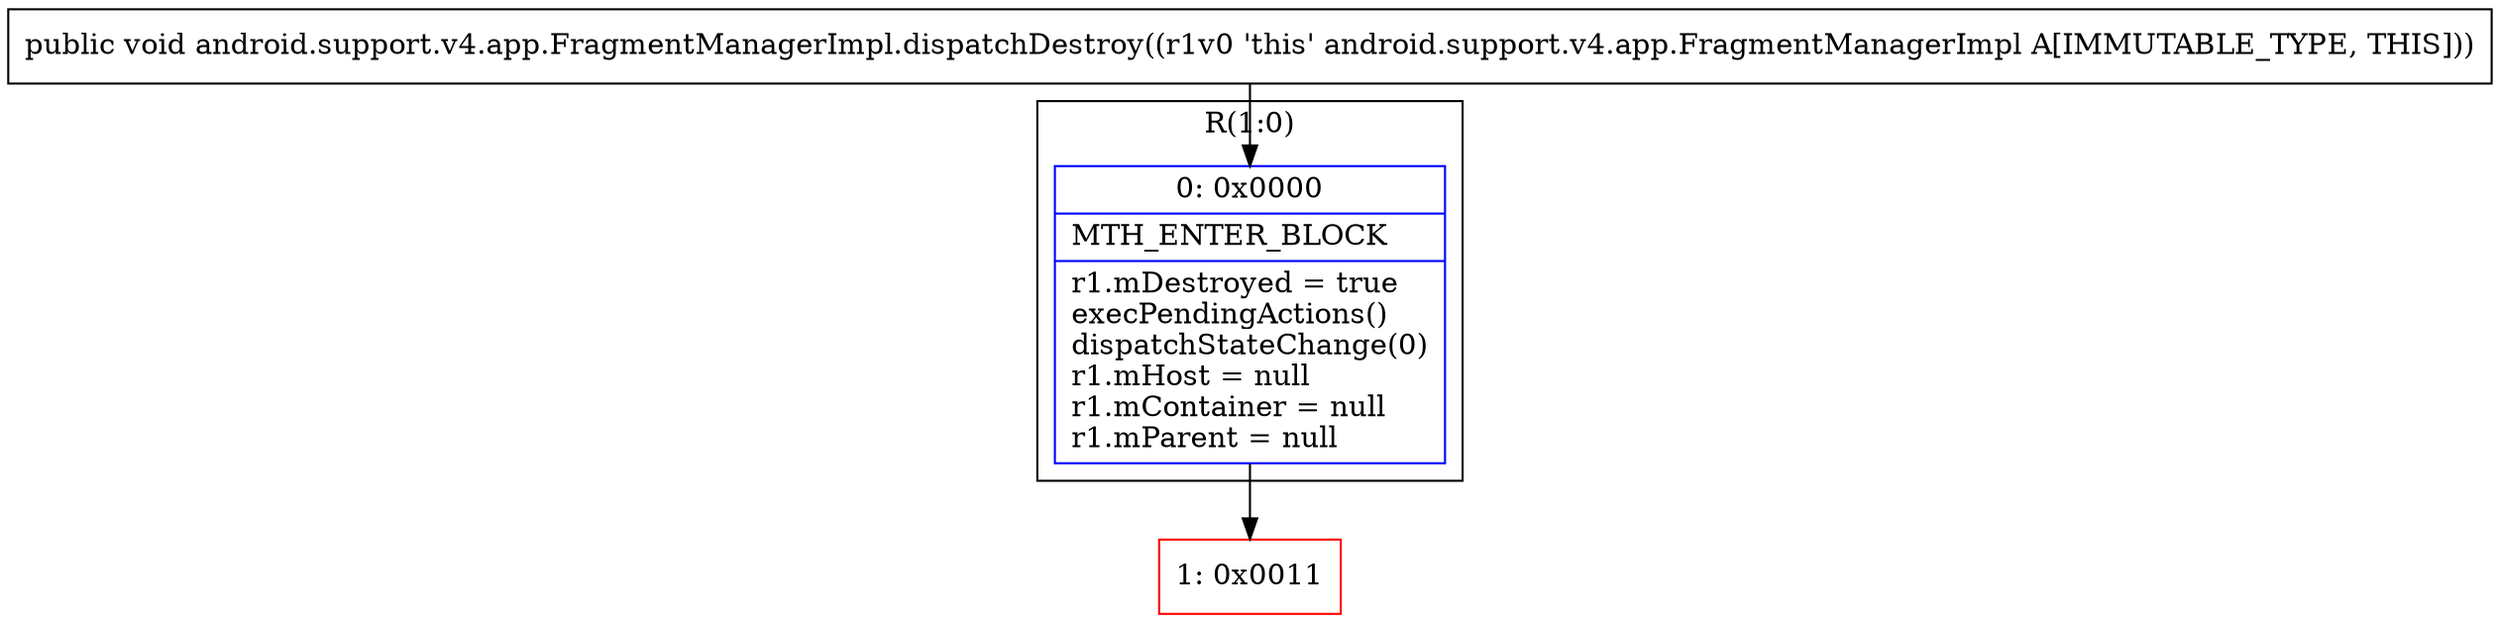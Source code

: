 digraph "CFG forandroid.support.v4.app.FragmentManagerImpl.dispatchDestroy()V" {
subgraph cluster_Region_1400269791 {
label = "R(1:0)";
node [shape=record,color=blue];
Node_0 [shape=record,label="{0\:\ 0x0000|MTH_ENTER_BLOCK\l|r1.mDestroyed = true\lexecPendingActions()\ldispatchStateChange(0)\lr1.mHost = null\lr1.mContainer = null\lr1.mParent = null\l}"];
}
Node_1 [shape=record,color=red,label="{1\:\ 0x0011}"];
MethodNode[shape=record,label="{public void android.support.v4.app.FragmentManagerImpl.dispatchDestroy((r1v0 'this' android.support.v4.app.FragmentManagerImpl A[IMMUTABLE_TYPE, THIS])) }"];
MethodNode -> Node_0;
Node_0 -> Node_1;
}

